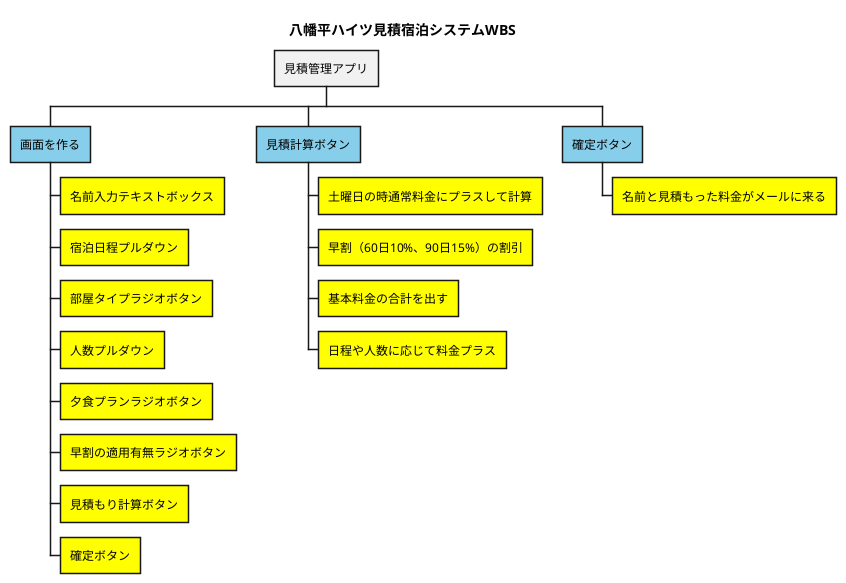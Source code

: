 @startwbs 見積宿泊システム
title 八幡平ハイツ見積宿泊システムWBS
* 見積管理アプリ
**[#SkyBlue] 画面を作る
***[#Yellow] 名前入力テキストボックス
***[#Yellow] 宿泊日程プルダウン
***[#Yellow] 部屋タイプラジオボタン
***[#Yellow] 人数プルダウン
***[#Yellow] 夕食プランラジオボタン
***[#Yellow] 早割の適用有無ラジオボタン
***[#Yellow] 見積もり計算ボタン
***[#Yellow] 確定ボタン
**[#SkyBlue] 見積計算ボタン
***[#Yellow] 土曜日の時通常料金にプラスして計算
***[#Yellow] 早割（60日10%、90日15%）の割引
***[#Yellow] 基本料金の合計を出す
***[#Yellow] 日程や人数に応じて料金プラス
**[#SkyBlue] 確定ボタン
***[#Yellow] 名前と見積もった料金がメールに来る

@endwbs